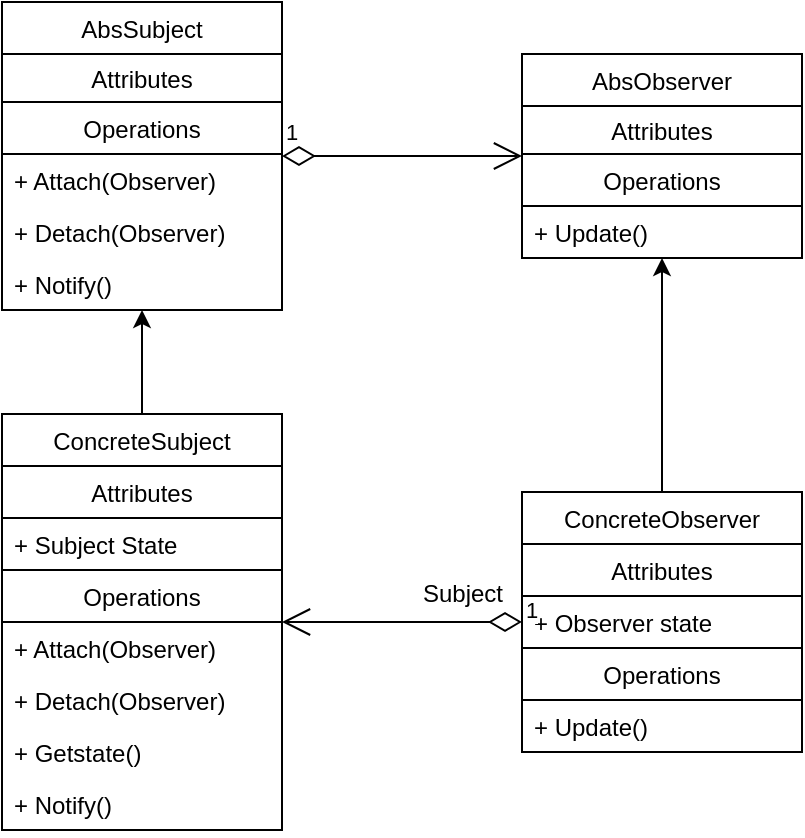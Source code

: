 <mxfile version="12.5.1" type="device"><diagram id="0Pdv6sN3lAJoDFgxqP1h" name="Page-1"><mxGraphModel dx="868" dy="411" grid="1" gridSize="10" guides="1" tooltips="1" connect="1" arrows="1" fold="1" page="1" pageScale="1" pageWidth="827" pageHeight="1169" math="0" shadow="0"><root><mxCell id="0"/><mxCell id="1" parent="0"/><mxCell id="VyqamOVH9xflyumpslEr-1" value="AbsSubject" style="swimlane;fontStyle=0;childLayout=stackLayout;horizontal=1;startSize=26;fillColor=none;horizontalStack=0;resizeParent=1;resizeParentMax=0;resizeLast=0;collapsible=1;marginBottom=0;" vertex="1" parent="1"><mxGeometry x="240" y="54" width="140" height="154" as="geometry"/></mxCell><mxCell id="VyqamOVH9xflyumpslEr-5" value="Attributes" style="swimlane;fontStyle=0;childLayout=stackLayout;horizontal=1;startSize=26;fillColor=none;horizontalStack=0;resizeParent=1;resizeParentMax=0;resizeLast=0;collapsible=1;marginBottom=0;" vertex="1" parent="VyqamOVH9xflyumpslEr-1"><mxGeometry y="26" width="140" height="24" as="geometry"><mxRectangle y="26" width="140" height="26" as="alternateBounds"/></mxGeometry></mxCell><mxCell id="VyqamOVH9xflyumpslEr-9" value="Operations" style="swimlane;fontStyle=0;childLayout=stackLayout;horizontal=1;startSize=26;fillColor=none;horizontalStack=0;resizeParent=1;resizeParentMax=0;resizeLast=0;collapsible=1;marginBottom=0;" vertex="1" parent="VyqamOVH9xflyumpslEr-1"><mxGeometry y="50" width="140" height="104" as="geometry"><mxRectangle y="52" width="140" height="26" as="alternateBounds"/></mxGeometry></mxCell><mxCell id="VyqamOVH9xflyumpslEr-10" value="+ Attach(Observer)" style="text;strokeColor=none;fillColor=none;align=left;verticalAlign=top;spacingLeft=4;spacingRight=4;overflow=hidden;rotatable=0;points=[[0,0.5],[1,0.5]];portConstraint=eastwest;" vertex="1" parent="VyqamOVH9xflyumpslEr-9"><mxGeometry y="26" width="140" height="26" as="geometry"/></mxCell><mxCell id="VyqamOVH9xflyumpslEr-11" value="+ Detach(Observer)" style="text;strokeColor=none;fillColor=none;align=left;verticalAlign=top;spacingLeft=4;spacingRight=4;overflow=hidden;rotatable=0;points=[[0,0.5],[1,0.5]];portConstraint=eastwest;" vertex="1" parent="VyqamOVH9xflyumpslEr-9"><mxGeometry y="52" width="140" height="26" as="geometry"/></mxCell><mxCell id="VyqamOVH9xflyumpslEr-12" value="+ Notify()" style="text;strokeColor=none;fillColor=none;align=left;verticalAlign=top;spacingLeft=4;spacingRight=4;overflow=hidden;rotatable=0;points=[[0,0.5],[1,0.5]];portConstraint=eastwest;" vertex="1" parent="VyqamOVH9xflyumpslEr-9"><mxGeometry y="78" width="140" height="26" as="geometry"/></mxCell><mxCell id="VyqamOVH9xflyumpslEr-13" value="AbsObserver" style="swimlane;fontStyle=0;childLayout=stackLayout;horizontal=1;startSize=26;fillColor=none;horizontalStack=0;resizeParent=1;resizeParentMax=0;resizeLast=0;collapsible=1;marginBottom=0;" vertex="1" parent="1"><mxGeometry x="500" y="80" width="140" height="102" as="geometry"/></mxCell><mxCell id="VyqamOVH9xflyumpslEr-14" value="Attributes" style="swimlane;fontStyle=0;childLayout=stackLayout;horizontal=1;startSize=26;fillColor=none;horizontalStack=0;resizeParent=1;resizeParentMax=0;resizeLast=0;collapsible=1;marginBottom=0;" vertex="1" parent="VyqamOVH9xflyumpslEr-13"><mxGeometry y="26" width="140" height="24" as="geometry"><mxRectangle y="26" width="140" height="26" as="alternateBounds"/></mxGeometry></mxCell><mxCell id="VyqamOVH9xflyumpslEr-18" value="Operations" style="swimlane;fontStyle=0;childLayout=stackLayout;horizontal=1;startSize=26;fillColor=none;horizontalStack=0;resizeParent=1;resizeParentMax=0;resizeLast=0;collapsible=1;marginBottom=0;" vertex="1" parent="VyqamOVH9xflyumpslEr-13"><mxGeometry y="50" width="140" height="52" as="geometry"><mxRectangle y="52" width="140" height="26" as="alternateBounds"/></mxGeometry></mxCell><mxCell id="VyqamOVH9xflyumpslEr-21" value="+ Update()" style="text;strokeColor=none;fillColor=none;align=left;verticalAlign=top;spacingLeft=4;spacingRight=4;overflow=hidden;rotatable=0;points=[[0,0.5],[1,0.5]];portConstraint=eastwest;" vertex="1" parent="VyqamOVH9xflyumpslEr-18"><mxGeometry y="26" width="140" height="26" as="geometry"/></mxCell><mxCell id="VyqamOVH9xflyumpslEr-50" style="edgeStyle=orthogonalEdgeStyle;rounded=0;orthogonalLoop=1;jettySize=auto;html=1;" edge="1" parent="1" source="VyqamOVH9xflyumpslEr-31" target="VyqamOVH9xflyumpslEr-13"><mxGeometry relative="1" as="geometry"/></mxCell><mxCell id="VyqamOVH9xflyumpslEr-31" value="ConcreteObserver" style="swimlane;fontStyle=0;childLayout=stackLayout;horizontal=1;startSize=26;fillColor=none;horizontalStack=0;resizeParent=1;resizeParentMax=0;resizeLast=0;collapsible=1;marginBottom=0;" vertex="1" parent="1"><mxGeometry x="500" y="299" width="140" height="130" as="geometry"/></mxCell><mxCell id="VyqamOVH9xflyumpslEr-32" value="Attributes" style="swimlane;fontStyle=0;childLayout=stackLayout;horizontal=1;startSize=26;fillColor=none;horizontalStack=0;resizeParent=1;resizeParentMax=0;resizeLast=0;collapsible=1;marginBottom=0;" vertex="1" parent="VyqamOVH9xflyumpslEr-31"><mxGeometry y="26" width="140" height="52" as="geometry"><mxRectangle y="26" width="140" height="26" as="alternateBounds"/></mxGeometry></mxCell><mxCell id="VyqamOVH9xflyumpslEr-34" value="+ Observer state" style="text;strokeColor=none;fillColor=none;align=left;verticalAlign=top;spacingLeft=4;spacingRight=4;overflow=hidden;rotatable=0;points=[[0,0.5],[1,0.5]];portConstraint=eastwest;" vertex="1" parent="VyqamOVH9xflyumpslEr-32"><mxGeometry y="26" width="140" height="26" as="geometry"/></mxCell><mxCell id="VyqamOVH9xflyumpslEr-36" value="Operations" style="swimlane;fontStyle=0;childLayout=stackLayout;horizontal=1;startSize=26;fillColor=none;horizontalStack=0;resizeParent=1;resizeParentMax=0;resizeLast=0;collapsible=1;marginBottom=0;" vertex="1" parent="VyqamOVH9xflyumpslEr-31"><mxGeometry y="78" width="140" height="52" as="geometry"><mxRectangle y="78" width="140" height="26" as="alternateBounds"/></mxGeometry></mxCell><mxCell id="VyqamOVH9xflyumpslEr-39" value="+ Update()" style="text;strokeColor=none;fillColor=none;align=left;verticalAlign=top;spacingLeft=4;spacingRight=4;overflow=hidden;rotatable=0;points=[[0,0.5],[1,0.5]];portConstraint=eastwest;" vertex="1" parent="VyqamOVH9xflyumpslEr-36"><mxGeometry y="26" width="140" height="26" as="geometry"/></mxCell><mxCell id="VyqamOVH9xflyumpslEr-61" style="edgeStyle=orthogonalEdgeStyle;rounded=0;orthogonalLoop=1;jettySize=auto;html=1;" edge="1" parent="1" source="VyqamOVH9xflyumpslEr-40" target="VyqamOVH9xflyumpslEr-1"><mxGeometry relative="1" as="geometry"/></mxCell><mxCell id="VyqamOVH9xflyumpslEr-40" value="ConcreteSubject" style="swimlane;fontStyle=0;childLayout=stackLayout;horizontal=1;startSize=26;fillColor=none;horizontalStack=0;resizeParent=1;resizeParentMax=0;resizeLast=0;collapsible=1;marginBottom=0;" vertex="1" parent="1"><mxGeometry x="240" y="260" width="140" height="208" as="geometry"/></mxCell><mxCell id="VyqamOVH9xflyumpslEr-41" value="Attributes" style="swimlane;fontStyle=0;childLayout=stackLayout;horizontal=1;startSize=26;fillColor=none;horizontalStack=0;resizeParent=1;resizeParentMax=0;resizeLast=0;collapsible=1;marginBottom=0;" vertex="1" parent="VyqamOVH9xflyumpslEr-40"><mxGeometry y="26" width="140" height="52" as="geometry"><mxRectangle y="26" width="140" height="26" as="alternateBounds"/></mxGeometry></mxCell><mxCell id="VyqamOVH9xflyumpslEr-49" value="+ Subject State" style="text;strokeColor=none;fillColor=none;align=left;verticalAlign=top;spacingLeft=4;spacingRight=4;overflow=hidden;rotatable=0;points=[[0,0.5],[1,0.5]];portConstraint=eastwest;" vertex="1" parent="VyqamOVH9xflyumpslEr-41"><mxGeometry y="26" width="140" height="26" as="geometry"/></mxCell><mxCell id="VyqamOVH9xflyumpslEr-42" value="Operations" style="swimlane;fontStyle=0;childLayout=stackLayout;horizontal=1;startSize=26;fillColor=none;horizontalStack=0;resizeParent=1;resizeParentMax=0;resizeLast=0;collapsible=1;marginBottom=0;" vertex="1" parent="VyqamOVH9xflyumpslEr-40"><mxGeometry y="78" width="140" height="130" as="geometry"><mxRectangle y="52" width="140" height="26" as="alternateBounds"/></mxGeometry></mxCell><mxCell id="VyqamOVH9xflyumpslEr-43" value="+ Attach(Observer)" style="text;strokeColor=none;fillColor=none;align=left;verticalAlign=top;spacingLeft=4;spacingRight=4;overflow=hidden;rotatable=0;points=[[0,0.5],[1,0.5]];portConstraint=eastwest;" vertex="1" parent="VyqamOVH9xflyumpslEr-42"><mxGeometry y="26" width="140" height="26" as="geometry"/></mxCell><mxCell id="VyqamOVH9xflyumpslEr-44" value="+ Detach(Observer)" style="text;strokeColor=none;fillColor=none;align=left;verticalAlign=top;spacingLeft=4;spacingRight=4;overflow=hidden;rotatable=0;points=[[0,0.5],[1,0.5]];portConstraint=eastwest;" vertex="1" parent="VyqamOVH9xflyumpslEr-42"><mxGeometry y="52" width="140" height="26" as="geometry"/></mxCell><mxCell id="VyqamOVH9xflyumpslEr-48" value="+ Getstate()" style="text;strokeColor=none;fillColor=none;align=left;verticalAlign=top;spacingLeft=4;spacingRight=4;overflow=hidden;rotatable=0;points=[[0,0.5],[1,0.5]];portConstraint=eastwest;" vertex="1" parent="VyqamOVH9xflyumpslEr-42"><mxGeometry y="78" width="140" height="26" as="geometry"/></mxCell><mxCell id="VyqamOVH9xflyumpslEr-45" value="+ Notify()" style="text;strokeColor=none;fillColor=none;align=left;verticalAlign=top;spacingLeft=4;spacingRight=4;overflow=hidden;rotatable=0;points=[[0,0.5],[1,0.5]];portConstraint=eastwest;" vertex="1" parent="VyqamOVH9xflyumpslEr-42"><mxGeometry y="104" width="140" height="26" as="geometry"/></mxCell><mxCell id="VyqamOVH9xflyumpslEr-51" value="1" style="endArrow=open;html=1;endSize=12;startArrow=diamondThin;startSize=14;startFill=0;edgeStyle=orthogonalEdgeStyle;align=left;verticalAlign=bottom;" edge="1" parent="1" source="VyqamOVH9xflyumpslEr-31" target="VyqamOVH9xflyumpslEr-40"><mxGeometry x="-1" y="3" relative="1" as="geometry"><mxPoint x="340" y="350" as="sourcePoint"/><mxPoint x="340" y="350" as="targetPoint"/></mxGeometry></mxCell><mxCell id="VyqamOVH9xflyumpslEr-52" value="Subject" style="text;html=1;align=center;verticalAlign=middle;resizable=0;points=[];autosize=1;" vertex="1" parent="1"><mxGeometry x="440" y="340" width="60" height="20" as="geometry"/></mxCell><mxCell id="VyqamOVH9xflyumpslEr-55" value="1" style="endArrow=open;html=1;endSize=12;startArrow=diamondThin;startSize=14;startFill=0;edgeStyle=orthogonalEdgeStyle;align=left;verticalAlign=bottom;" edge="1" parent="1" source="VyqamOVH9xflyumpslEr-1" target="VyqamOVH9xflyumpslEr-13"><mxGeometry x="-1" y="3" relative="1" as="geometry"><mxPoint x="380" y="131" as="sourcePoint"/><mxPoint x="540" y="131" as="targetPoint"/></mxGeometry></mxCell></root></mxGraphModel></diagram></mxfile>